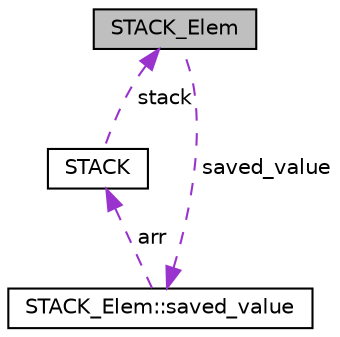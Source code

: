 digraph "STACK_Elem"
{
 // LATEX_PDF_SIZE
  edge [fontname="Helvetica",fontsize="10",labelfontname="Helvetica",labelfontsize="10"];
  node [fontname="Helvetica",fontsize="10",shape=record];
  Node1 [label="STACK_Elem",height=0.2,width=0.4,color="black", fillcolor="grey75", style="filled", fontcolor="black",tooltip=" "];
  Node2 -> Node1 [dir="back",color="darkorchid3",fontsize="10",style="dashed",label=" saved_value" ,fontname="Helvetica"];
  Node2 [label="STACK_Elem::saved_value",height=0.2,width=0.4,color="black", fillcolor="white", style="filled",URL="$unionSTACK__Elem_1_1saved__value.html",tooltip=" "];
  Node3 -> Node2 [dir="back",color="darkorchid3",fontsize="10",style="dashed",label=" arr" ,fontname="Helvetica"];
  Node3 [label="STACK",height=0.2,width=0.4,color="black", fillcolor="white", style="filled",URL="$structSTACK.html",tooltip=" "];
  Node1 -> Node3 [dir="back",color="darkorchid3",fontsize="10",style="dashed",label=" stack" ,fontname="Helvetica"];
}
